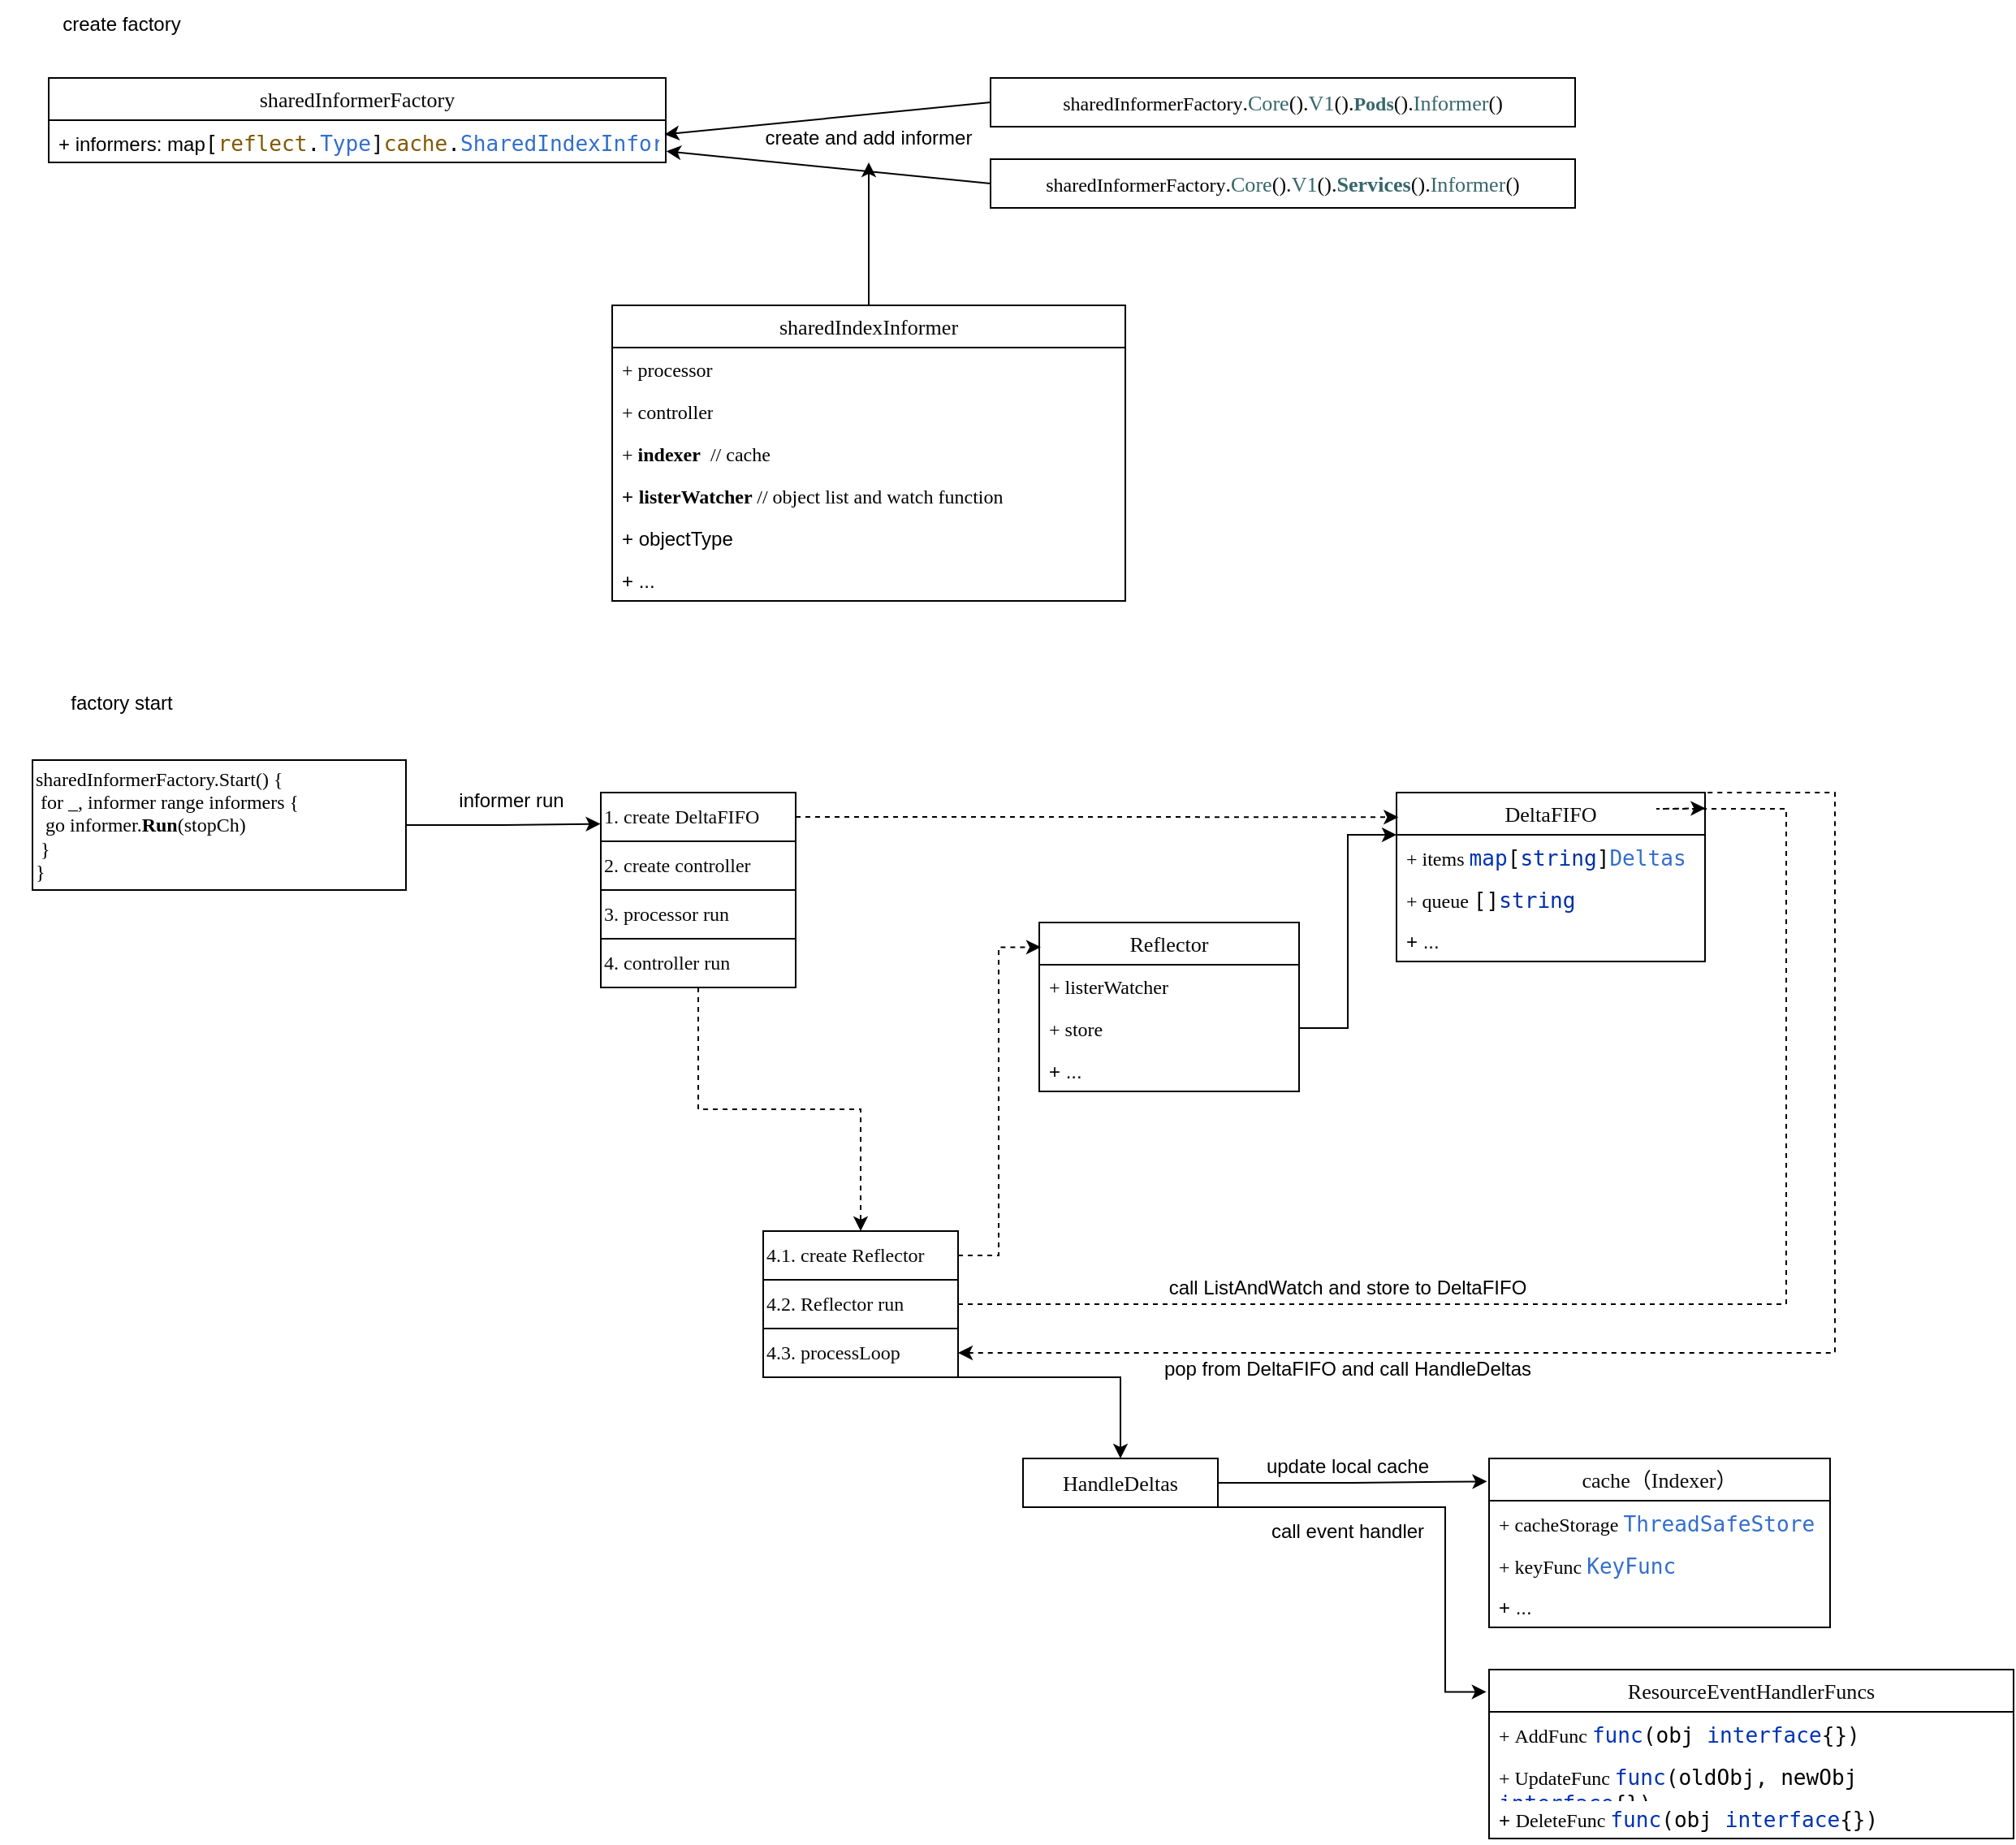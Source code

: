 <mxfile version="21.1.8" type="github">
  <diagram name="第 1 页" id="pXnhynuYuL10zYPjrUvr">
    <mxGraphModel dx="2022" dy="663" grid="1" gridSize="10" guides="1" tooltips="1" connect="1" arrows="1" fold="1" page="1" pageScale="1" pageWidth="827" pageHeight="1169" math="0" shadow="0">
      <root>
        <mxCell id="0" />
        <mxCell id="1" parent="0" />
        <mxCell id="JzDECzEAMPXhw-EZGh1U-6" value="&lt;div style=&quot;background-color: rgb(255, 255, 255); color: rgb(8, 8, 8); font-size: 9.8pt;&quot;&gt;sharedInformerFactory&lt;/div&gt;" style="swimlane;fontStyle=0;childLayout=stackLayout;horizontal=1;startSize=26;fillColor=none;horizontalStack=0;resizeParent=1;resizeParentMax=0;resizeLast=0;collapsible=1;marginBottom=0;whiteSpace=wrap;html=1;fontFamily=Comic Sans MS;" vertex="1" parent="1">
          <mxGeometry x="-60" y="240" width="380" height="52" as="geometry" />
        </mxCell>
        <mxCell id="JzDECzEAMPXhw-EZGh1U-7" value="+&amp;nbsp;informers&lt;span style=&quot;background-color: initial;&quot;&gt;:&amp;nbsp;&lt;/span&gt;map&lt;span style=&quot;background-color: rgb(255, 255, 255); color: rgb(8, 8, 8); font-family: &amp;quot;JetBrains Mono&amp;quot;, monospace; font-size: 9.8pt;&quot;&gt;[&lt;/span&gt;&lt;span style=&quot;font-family: &amp;quot;JetBrains Mono&amp;quot;, monospace; font-size: 9.8pt; color: rgb(128, 89, 0);&quot;&gt;reflect&lt;/span&gt;&lt;span style=&quot;background-color: rgb(255, 255, 255); color: rgb(8, 8, 8); font-family: &amp;quot;JetBrains Mono&amp;quot;, monospace; font-size: 9.8pt;&quot;&gt;.&lt;/span&gt;&lt;span style=&quot;font-family: &amp;quot;JetBrains Mono&amp;quot;, monospace; font-size: 9.8pt; color: rgb(51, 110, 204);&quot;&gt;Type&lt;/span&gt;&lt;span style=&quot;background-color: rgb(255, 255, 255); color: rgb(8, 8, 8); font-family: &amp;quot;JetBrains Mono&amp;quot;, monospace; font-size: 9.8pt;&quot;&gt;]&lt;/span&gt;&lt;span style=&quot;font-family: &amp;quot;JetBrains Mono&amp;quot;, monospace; font-size: 9.8pt; color: rgb(128, 89, 0);&quot;&gt;cache&lt;/span&gt;&lt;span style=&quot;background-color: rgb(255, 255, 255); color: rgb(8, 8, 8); font-family: &amp;quot;JetBrains Mono&amp;quot;, monospace; font-size: 9.8pt;&quot;&gt;.&lt;/span&gt;&lt;span style=&quot;font-family: &amp;quot;JetBrains Mono&amp;quot;, monospace; font-size: 9.8pt; color: rgb(51, 110, 204);&quot;&gt;SharedIndexInformer&lt;/span&gt;" style="text;strokeColor=none;fillColor=none;align=left;verticalAlign=top;spacingLeft=4;spacingRight=4;overflow=hidden;rotatable=0;points=[[0,0.5],[1,0.5]];portConstraint=eastwest;whiteSpace=wrap;html=1;" vertex="1" parent="JzDECzEAMPXhw-EZGh1U-6">
          <mxGeometry y="26" width="380" height="26" as="geometry" />
        </mxCell>
        <mxCell id="JzDECzEAMPXhw-EZGh1U-10" value="sharedInformerFactory&lt;span style=&quot;background-color: rgb(255, 255, 255); color: rgb(8, 8, 8); font-size: 9.8pt;&quot;&gt;.&lt;/span&gt;&lt;span style=&quot;font-size: 9.8pt; color: rgb(54, 102, 107);&quot;&gt;Core&lt;/span&gt;&lt;span style=&quot;background-color: rgb(255, 255, 255); color: rgb(8, 8, 8); font-size: 9.8pt;&quot;&gt;().&lt;/span&gt;&lt;span style=&quot;font-size: 9.8pt; color: rgb(54, 102, 107);&quot;&gt;V1&lt;/span&gt;&lt;span style=&quot;background-color: rgb(255, 255, 255); color: rgb(8, 8, 8); font-size: 9.8pt;&quot;&gt;().&lt;/span&gt;&lt;span style=&quot;font-size: 9.8pt; color: rgb(54, 102, 107);&quot;&gt;&lt;b&gt;Services&lt;/b&gt;&lt;/span&gt;&lt;span style=&quot;background-color: rgb(255, 255, 255); color: rgb(8, 8, 8); font-size: 9.8pt;&quot;&gt;().&lt;/span&gt;&lt;span style=&quot;font-size: 9.8pt; color: rgb(54, 102, 107);&quot;&gt;Informer&lt;/span&gt;&lt;span style=&quot;background-color: rgb(255, 255, 255); color: rgb(8, 8, 8); font-size: 9.8pt;&quot;&gt;()&lt;/span&gt;" style="html=1;whiteSpace=wrap;fontFamily=Comic Sans MS;" vertex="1" parent="1">
          <mxGeometry x="520" y="290" width="360" height="30" as="geometry" />
        </mxCell>
        <mxCell id="JzDECzEAMPXhw-EZGh1U-11" value="sharedInformerFactory&lt;span style=&quot;background-color: rgb(255, 255, 255); color: rgb(8, 8, 8); font-size: 9.8pt;&quot;&gt;.&lt;/span&gt;&lt;span style=&quot;font-size: 9.8pt; color: rgb(54, 102, 107);&quot;&gt;Core&lt;/span&gt;&lt;span style=&quot;background-color: rgb(255, 255, 255); color: rgb(8, 8, 8); font-size: 9.8pt;&quot;&gt;().&lt;/span&gt;&lt;span style=&quot;font-size: 9.8pt; color: rgb(54, 102, 107);&quot;&gt;V1&lt;/span&gt;&lt;span style=&quot;background-color: rgb(255, 255, 255); color: rgb(8, 8, 8); font-size: 9.8pt;&quot;&gt;().&lt;/span&gt;&lt;b&gt;&lt;font color=&quot;#36666b&quot;&gt;Pods&lt;/font&gt;&lt;/b&gt;&lt;span style=&quot;background-color: rgb(255, 255, 255); color: rgb(8, 8, 8); font-size: 9.8pt;&quot;&gt;().&lt;/span&gt;&lt;span style=&quot;background-color: initial; font-size: 9.8pt; color: rgb(54, 102, 107);&quot;&gt;Informer&lt;/span&gt;&lt;span style=&quot;background-color: rgb(255, 255, 255); color: rgb(8, 8, 8); font-size: 9.8pt;&quot;&gt;()&lt;/span&gt;" style="html=1;whiteSpace=wrap;fontFamily=Comic Sans MS;" vertex="1" parent="1">
          <mxGeometry x="520" y="240" width="360" height="30" as="geometry" />
        </mxCell>
        <mxCell id="JzDECzEAMPXhw-EZGh1U-13" value="" style="endArrow=classic;html=1;rounded=0;exitX=0;exitY=0.5;exitDx=0;exitDy=0;entryX=0.998;entryY=0.338;entryDx=0;entryDy=0;entryPerimeter=0;" edge="1" parent="1" source="JzDECzEAMPXhw-EZGh1U-11" target="JzDECzEAMPXhw-EZGh1U-7">
          <mxGeometry width="50" height="50" relative="1" as="geometry">
            <mxPoint x="410" y="360" as="sourcePoint" />
            <mxPoint x="360" y="270" as="targetPoint" />
          </mxGeometry>
        </mxCell>
        <mxCell id="JzDECzEAMPXhw-EZGh1U-14" value="" style="endArrow=classic;html=1;rounded=0;exitX=0;exitY=0.5;exitDx=0;exitDy=0;entryX=1.001;entryY=0.736;entryDx=0;entryDy=0;entryPerimeter=0;" edge="1" parent="1" source="JzDECzEAMPXhw-EZGh1U-10" target="JzDECzEAMPXhw-EZGh1U-7">
          <mxGeometry width="50" height="50" relative="1" as="geometry">
            <mxPoint x="477" y="265" as="sourcePoint" />
            <mxPoint x="329" y="295" as="targetPoint" />
          </mxGeometry>
        </mxCell>
        <mxCell id="JzDECzEAMPXhw-EZGh1U-15" value="create and add informer" style="text;html=1;strokeColor=none;fillColor=none;align=center;verticalAlign=middle;whiteSpace=wrap;rounded=0;" vertex="1" parent="1">
          <mxGeometry x="370" y="262" width="150" height="30" as="geometry" />
        </mxCell>
        <mxCell id="JzDECzEAMPXhw-EZGh1U-84" value="" style="edgeStyle=orthogonalEdgeStyle;rounded=0;orthogonalLoop=1;jettySize=auto;html=1;entryX=-0.002;entryY=0.643;entryDx=0;entryDy=0;entryPerimeter=0;" edge="1" parent="1" source="JzDECzEAMPXhw-EZGh1U-16" target="JzDECzEAMPXhw-EZGh1U-35">
          <mxGeometry relative="1" as="geometry" />
        </mxCell>
        <mxCell id="JzDECzEAMPXhw-EZGh1U-16" value="sharedInformerFactory.Start() {&lt;br&gt;&lt;span style=&quot;&quot;&gt;	&lt;/span&gt;&lt;span style=&quot;white-space: pre;&quot;&gt;	&lt;/span&gt;for _, informer range informers {&lt;br&gt;&lt;span style=&quot;&quot;&gt;	&lt;/span&gt;&lt;span style=&quot;&quot;&gt;	&lt;/span&gt;&lt;span style=&quot;white-space: pre;&quot;&gt;	&lt;span style=&quot;white-space: pre;&quot;&gt;	&lt;/span&gt;g&lt;/span&gt;o informer.&lt;b&gt;Run&lt;/b&gt;(stopCh)&lt;br&gt;&lt;span style=&quot;&quot;&gt;	&lt;/span&gt;&lt;span style=&quot;white-space: pre;&quot;&gt;	&lt;/span&gt;}&lt;br&gt;}" style="html=1;whiteSpace=wrap;fontFamily=Comic Sans MS;align=left;" vertex="1" parent="1">
          <mxGeometry x="-70" y="660" width="230" height="80" as="geometry" />
        </mxCell>
        <mxCell id="JzDECzEAMPXhw-EZGh1U-23" value="" style="edgeStyle=orthogonalEdgeStyle;rounded=0;orthogonalLoop=1;jettySize=auto;html=1;" edge="1" parent="1" source="JzDECzEAMPXhw-EZGh1U-17" target="JzDECzEAMPXhw-EZGh1U-15">
          <mxGeometry relative="1" as="geometry" />
        </mxCell>
        <mxCell id="JzDECzEAMPXhw-EZGh1U-17" value="&lt;div style=&quot;background-color: rgb(255, 255, 255); color: rgb(8, 8, 8); font-size: 9.8pt;&quot;&gt;&lt;pre style=&quot;font-size: 9.8pt;&quot;&gt;&lt;font face=&quot;Comic Sans MS&quot;&gt;sharedIndexInformer&lt;/font&gt;&lt;/pre&gt;&lt;/div&gt;" style="swimlane;fontStyle=0;childLayout=stackLayout;horizontal=1;startSize=26;fillColor=none;horizontalStack=0;resizeParent=1;resizeParentMax=0;resizeLast=0;collapsible=1;marginBottom=0;whiteSpace=wrap;html=1;fontFamily=Comic Sans MS;" vertex="1" parent="1">
          <mxGeometry x="287" y="380" width="316" height="182" as="geometry" />
        </mxCell>
        <mxCell id="JzDECzEAMPXhw-EZGh1U-18" value="+&amp;nbsp;processor" style="text;strokeColor=none;fillColor=none;align=left;verticalAlign=top;spacingLeft=4;spacingRight=4;overflow=hidden;rotatable=0;points=[[0,0.5],[1,0.5]];portConstraint=eastwest;whiteSpace=wrap;html=1;fontFamily=Comic Sans MS;" vertex="1" parent="JzDECzEAMPXhw-EZGh1U-17">
          <mxGeometry y="26" width="316" height="26" as="geometry" />
        </mxCell>
        <mxCell id="JzDECzEAMPXhw-EZGh1U-25" value="+ controller" style="text;strokeColor=none;fillColor=none;align=left;verticalAlign=top;spacingLeft=4;spacingRight=4;overflow=hidden;rotatable=0;points=[[0,0.5],[1,0.5]];portConstraint=eastwest;whiteSpace=wrap;html=1;fontFamily=Comic Sans MS;" vertex="1" parent="JzDECzEAMPXhw-EZGh1U-17">
          <mxGeometry y="52" width="316" height="26" as="geometry" />
        </mxCell>
        <mxCell id="JzDECzEAMPXhw-EZGh1U-19" value="+&amp;nbsp;&lt;b&gt;indexer&amp;nbsp; &lt;/b&gt;// cache" style="text;strokeColor=none;fillColor=none;align=left;verticalAlign=top;spacingLeft=4;spacingRight=4;overflow=hidden;rotatable=0;points=[[0,0.5],[1,0.5]];portConstraint=eastwest;whiteSpace=wrap;html=1;fontFamily=Comic Sans MS;" vertex="1" parent="JzDECzEAMPXhw-EZGh1U-17">
          <mxGeometry y="78" width="316" height="26" as="geometry" />
        </mxCell>
        <mxCell id="JzDECzEAMPXhw-EZGh1U-20" value="+&amp;nbsp;&lt;font style=&quot;&quot; face=&quot;Comic Sans MS&quot;&gt;&lt;b&gt;listerWatcher &lt;/b&gt;// object list and watch function&lt;/font&gt;" style="text;strokeColor=none;fillColor=none;align=left;verticalAlign=top;spacingLeft=4;spacingRight=4;overflow=hidden;rotatable=0;points=[[0,0.5],[1,0.5]];portConstraint=eastwest;whiteSpace=wrap;html=1;" vertex="1" parent="JzDECzEAMPXhw-EZGh1U-17">
          <mxGeometry y="104" width="316" height="26" as="geometry" />
        </mxCell>
        <mxCell id="JzDECzEAMPXhw-EZGh1U-21" value="+&amp;nbsp;objectType" style="text;strokeColor=none;fillColor=none;align=left;verticalAlign=top;spacingLeft=4;spacingRight=4;overflow=hidden;rotatable=0;points=[[0,0.5],[1,0.5]];portConstraint=eastwest;whiteSpace=wrap;html=1;" vertex="1" parent="JzDECzEAMPXhw-EZGh1U-17">
          <mxGeometry y="130" width="316" height="26" as="geometry" />
        </mxCell>
        <mxCell id="JzDECzEAMPXhw-EZGh1U-22" value="+ ..." style="text;strokeColor=none;fillColor=none;align=left;verticalAlign=top;spacingLeft=4;spacingRight=4;overflow=hidden;rotatable=0;points=[[0,0.5],[1,0.5]];portConstraint=eastwest;whiteSpace=wrap;html=1;" vertex="1" parent="JzDECzEAMPXhw-EZGh1U-17">
          <mxGeometry y="156" width="316" height="26" as="geometry" />
        </mxCell>
        <mxCell id="JzDECzEAMPXhw-EZGh1U-26" value="create factory" style="text;html=1;strokeColor=none;fillColor=none;align=center;verticalAlign=middle;whiteSpace=wrap;rounded=0;fontStyle=0;fontColor=#000000;" vertex="1" parent="1">
          <mxGeometry x="-90" y="192" width="150" height="30" as="geometry" />
        </mxCell>
        <mxCell id="JzDECzEAMPXhw-EZGh1U-27" value="" style="shape=image;html=1;verticalAlign=top;verticalLabelPosition=bottom;labelBackgroundColor=#ffffff;imageAspect=0;aspect=fixed;image=https://cdn0.iconfinder.com/data/icons/phosphor-bold-vol-3-1/256/number-circle-one-duotone-128.png" vertex="1" parent="1">
          <mxGeometry x="-80" y="194" width="26" height="26" as="geometry" />
        </mxCell>
        <mxCell id="JzDECzEAMPXhw-EZGh1U-31" value="" style="shape=image;html=1;verticalAlign=top;verticalLabelPosition=bottom;labelBackgroundColor=#ffffff;imageAspect=0;aspect=fixed;image=https://cdn0.iconfinder.com/data/icons/phosphor-bold-vol-3-1/256/number-circle-two-duotone-128.png" vertex="1" parent="1">
          <mxGeometry x="350" y="265" width="24" height="24" as="geometry" />
        </mxCell>
        <mxCell id="JzDECzEAMPXhw-EZGh1U-32" value="factory start" style="text;html=1;strokeColor=none;fillColor=none;align=center;verticalAlign=middle;whiteSpace=wrap;rounded=0;fontStyle=0;fontColor=#000000;" vertex="1" parent="1">
          <mxGeometry x="-90" y="610" width="150" height="30" as="geometry" />
        </mxCell>
        <mxCell id="JzDECzEAMPXhw-EZGh1U-34" value="" style="shape=image;html=1;verticalAlign=top;verticalLabelPosition=bottom;labelBackgroundColor=#ffffff;imageAspect=0;aspect=fixed;image=https://cdn0.iconfinder.com/data/icons/phosphor-regular-vol-3/256/number-circle-three-128.png" vertex="1" parent="1">
          <mxGeometry x="-80" y="610" width="30" height="30" as="geometry" />
        </mxCell>
        <mxCell id="JzDECzEAMPXhw-EZGh1U-51" value="" style="edgeStyle=orthogonalEdgeStyle;rounded=0;orthogonalLoop=1;jettySize=auto;html=1;entryX=0.006;entryY=0.146;entryDx=0;entryDy=0;entryPerimeter=0;dashed=1;" edge="1" parent="1" source="JzDECzEAMPXhw-EZGh1U-35" target="JzDECzEAMPXhw-EZGh1U-43">
          <mxGeometry relative="1" as="geometry">
            <mxPoint x="440" y="695" as="targetPoint" />
          </mxGeometry>
        </mxCell>
        <mxCell id="JzDECzEAMPXhw-EZGh1U-40" value="" style="edgeStyle=orthogonalEdgeStyle;rounded=0;orthogonalLoop=1;jettySize=auto;html=1;dashed=1;" edge="1" parent="1" source="JzDECzEAMPXhw-EZGh1U-38" target="JzDECzEAMPXhw-EZGh1U-39">
          <mxGeometry relative="1" as="geometry" />
        </mxCell>
        <mxCell id="JzDECzEAMPXhw-EZGh1U-43" value="&lt;div style=&quot;background-color: rgb(255, 255, 255); color: rgb(8, 8, 8); font-size: 9.8pt;&quot;&gt;&lt;div style=&quot;font-size: 9.8pt;&quot;&gt;DeltaFIFO&lt;br&gt;&lt;/div&gt;&lt;/div&gt;" style="swimlane;fontStyle=0;childLayout=stackLayout;horizontal=1;startSize=26;fillColor=none;horizontalStack=0;resizeParent=1;resizeParentMax=0;resizeLast=0;collapsible=1;marginBottom=0;whiteSpace=wrap;html=1;fontFamily=Comic Sans MS;" vertex="1" parent="1">
          <mxGeometry x="770" y="680" width="190" height="104" as="geometry" />
        </mxCell>
        <mxCell id="JzDECzEAMPXhw-EZGh1U-44" value="+&amp;nbsp;items &lt;span style=&quot;font-family: &amp;quot;JetBrains Mono&amp;quot;, monospace; font-size: 9.8pt; color: rgb(0, 51, 179);&quot;&gt;map&lt;/span&gt;&lt;span style=&quot;background-color: rgb(255, 255, 255); color: rgb(8, 8, 8); font-family: &amp;quot;JetBrains Mono&amp;quot;, monospace; font-size: 9.8pt;&quot;&gt;[&lt;/span&gt;&lt;span style=&quot;font-family: &amp;quot;JetBrains Mono&amp;quot;, monospace; font-size: 9.8pt; color: rgb(0, 47, 166);&quot;&gt;string&lt;/span&gt;&lt;span style=&quot;background-color: rgb(255, 255, 255); color: rgb(8, 8, 8); font-family: &amp;quot;JetBrains Mono&amp;quot;, monospace; font-size: 9.8pt;&quot;&gt;]&lt;/span&gt;&lt;span style=&quot;font-family: &amp;quot;JetBrains Mono&amp;quot;, monospace; font-size: 9.8pt; color: rgb(51, 110, 204);&quot;&gt;Deltas&lt;/span&gt;" style="text;strokeColor=none;fillColor=none;align=left;verticalAlign=top;spacingLeft=4;spacingRight=4;overflow=hidden;rotatable=0;points=[[0,0.5],[1,0.5]];portConstraint=eastwest;whiteSpace=wrap;html=1;fontFamily=Comic Sans MS;" vertex="1" parent="JzDECzEAMPXhw-EZGh1U-43">
          <mxGeometry y="26" width="190" height="26" as="geometry" />
        </mxCell>
        <mxCell id="JzDECzEAMPXhw-EZGh1U-45" value="+&amp;nbsp;queue &lt;span style=&quot;background-color: rgb(255, 255, 255); color: rgb(8, 8, 8); font-family: &amp;quot;JetBrains Mono&amp;quot;, monospace; font-size: 9.8pt;&quot;&gt;[]&lt;/span&gt;&lt;span style=&quot;font-family: &amp;quot;JetBrains Mono&amp;quot;, monospace; font-size: 9.8pt; color: rgb(0, 47, 166);&quot;&gt;string&lt;/span&gt;" style="text;strokeColor=none;fillColor=none;align=left;verticalAlign=top;spacingLeft=4;spacingRight=4;overflow=hidden;rotatable=0;points=[[0,0.5],[1,0.5]];portConstraint=eastwest;whiteSpace=wrap;html=1;fontFamily=Comic Sans MS;" vertex="1" parent="JzDECzEAMPXhw-EZGh1U-43">
          <mxGeometry y="52" width="190" height="26" as="geometry" />
        </mxCell>
        <mxCell id="JzDECzEAMPXhw-EZGh1U-49" value="+ ..." style="text;strokeColor=none;fillColor=none;align=left;verticalAlign=top;spacingLeft=4;spacingRight=4;overflow=hidden;rotatable=0;points=[[0,0.5],[1,0.5]];portConstraint=eastwest;whiteSpace=wrap;html=1;" vertex="1" parent="JzDECzEAMPXhw-EZGh1U-43">
          <mxGeometry y="78" width="190" height="26" as="geometry" />
        </mxCell>
        <mxCell id="JzDECzEAMPXhw-EZGh1U-52" value="&lt;div style=&quot;background-color: rgb(255, 255, 255); color: rgb(8, 8, 8); font-size: 9.8pt;&quot;&gt;&lt;div style=&quot;font-size: 9.8pt;&quot;&gt;Reflector&lt;br&gt;&lt;/div&gt;&lt;/div&gt;" style="swimlane;fontStyle=0;childLayout=stackLayout;horizontal=1;startSize=26;fillColor=none;horizontalStack=0;resizeParent=1;resizeParentMax=0;resizeLast=0;collapsible=1;marginBottom=0;whiteSpace=wrap;html=1;fontFamily=Comic Sans MS;" vertex="1" parent="1">
          <mxGeometry x="550" y="760" width="160" height="104" as="geometry" />
        </mxCell>
        <mxCell id="JzDECzEAMPXhw-EZGh1U-53" value="+&amp;nbsp;listerWatcher&amp;nbsp;" style="text;strokeColor=none;fillColor=none;align=left;verticalAlign=top;spacingLeft=4;spacingRight=4;overflow=hidden;rotatable=0;points=[[0,0.5],[1,0.5]];portConstraint=eastwest;whiteSpace=wrap;html=1;fontFamily=Comic Sans MS;" vertex="1" parent="JzDECzEAMPXhw-EZGh1U-52">
          <mxGeometry y="26" width="160" height="26" as="geometry" />
        </mxCell>
        <mxCell id="JzDECzEAMPXhw-EZGh1U-56" value="+&amp;nbsp;store" style="text;strokeColor=none;fillColor=none;align=left;verticalAlign=top;spacingLeft=4;spacingRight=4;overflow=hidden;rotatable=0;points=[[0,0.5],[1,0.5]];portConstraint=eastwest;whiteSpace=wrap;html=1;fontFamily=Comic Sans MS;" vertex="1" parent="JzDECzEAMPXhw-EZGh1U-52">
          <mxGeometry y="52" width="160" height="26" as="geometry" />
        </mxCell>
        <mxCell id="JzDECzEAMPXhw-EZGh1U-55" value="+ ..." style="text;strokeColor=none;fillColor=none;align=left;verticalAlign=top;spacingLeft=4;spacingRight=4;overflow=hidden;rotatable=0;points=[[0,0.5],[1,0.5]];portConstraint=eastwest;whiteSpace=wrap;html=1;" vertex="1" parent="JzDECzEAMPXhw-EZGh1U-52">
          <mxGeometry y="78" width="160" height="26" as="geometry" />
        </mxCell>
        <mxCell id="JzDECzEAMPXhw-EZGh1U-58" value="" style="edgeStyle=orthogonalEdgeStyle;rounded=0;orthogonalLoop=1;jettySize=auto;html=1;entryX=0;entryY=0.25;entryDx=0;entryDy=0;exitX=1;exitY=0.5;exitDx=0;exitDy=0;" edge="1" parent="1" source="JzDECzEAMPXhw-EZGh1U-56" target="JzDECzEAMPXhw-EZGh1U-43">
          <mxGeometry relative="1" as="geometry">
            <mxPoint x="370" y="705" as="sourcePoint" />
            <mxPoint x="661" y="705" as="targetPoint" />
            <Array as="points">
              <mxPoint x="740" y="825" />
              <mxPoint x="740" y="706" />
            </Array>
          </mxGeometry>
        </mxCell>
        <mxCell id="JzDECzEAMPXhw-EZGh1U-59" value="" style="group" vertex="1" connectable="0" parent="1">
          <mxGeometry x="380" y="950" width="120" height="90" as="geometry" />
        </mxCell>
        <mxCell id="JzDECzEAMPXhw-EZGh1U-39" value="&lt;div style=&quot;background-color: rgb(255, 255, 255); color: rgb(8, 8, 8); font-size: 12px;&quot;&gt;4.1. create Reflector&lt;/div&gt;" style="html=1;whiteSpace=wrap;fontFamily=Comic Sans MS;align=left;fontSize=12;" vertex="1" parent="JzDECzEAMPXhw-EZGh1U-59">
          <mxGeometry width="120" height="30" as="geometry" />
        </mxCell>
        <mxCell id="JzDECzEAMPXhw-EZGh1U-41" value="&lt;div style=&quot;background-color: rgb(255, 255, 255); color: rgb(8, 8, 8); font-size: 12px;&quot;&gt;4.2. Reflector run&lt;/div&gt;" style="html=1;whiteSpace=wrap;fontFamily=Comic Sans MS;align=left;fontSize=12;" vertex="1" parent="JzDECzEAMPXhw-EZGh1U-59">
          <mxGeometry y="30" width="120" height="30" as="geometry" />
        </mxCell>
        <mxCell id="JzDECzEAMPXhw-EZGh1U-42" value="&lt;div style=&quot;background-color: rgb(255, 255, 255); color: rgb(8, 8, 8); font-size: 12px;&quot;&gt;4.3. processLoop&lt;/div&gt;" style="html=1;whiteSpace=wrap;fontFamily=Comic Sans MS;align=left;fontSize=12;" vertex="1" parent="JzDECzEAMPXhw-EZGh1U-59">
          <mxGeometry y="60" width="120" height="30" as="geometry" />
        </mxCell>
        <mxCell id="JzDECzEAMPXhw-EZGh1U-60" value="" style="edgeStyle=orthogonalEdgeStyle;rounded=0;orthogonalLoop=1;jettySize=auto;html=1;entryX=0.006;entryY=0.146;entryDx=0;entryDy=0;entryPerimeter=0;dashed=1;" edge="1" parent="1" source="JzDECzEAMPXhw-EZGh1U-39" target="JzDECzEAMPXhw-EZGh1U-52">
          <mxGeometry relative="1" as="geometry" />
        </mxCell>
        <mxCell id="JzDECzEAMPXhw-EZGh1U-62" value="" style="edgeStyle=orthogonalEdgeStyle;rounded=0;orthogonalLoop=1;jettySize=auto;html=1;entryX=1.001;entryY=0.093;entryDx=0;entryDy=0;dashed=1;entryPerimeter=0;exitX=1;exitY=0.5;exitDx=0;exitDy=0;" edge="1" parent="1" source="JzDECzEAMPXhw-EZGh1U-41" target="JzDECzEAMPXhw-EZGh1U-43">
          <mxGeometry relative="1" as="geometry">
            <mxPoint x="740" y="1005.0" as="targetPoint" />
            <Array as="points">
              <mxPoint x="1010" y="995" />
              <mxPoint x="1010" y="690" />
              <mxPoint x="930" y="690" />
            </Array>
          </mxGeometry>
        </mxCell>
        <mxCell id="JzDECzEAMPXhw-EZGh1U-63" value="call ListAndWatch and store to DeltaFIFO" style="text;html=1;strokeColor=none;fillColor=none;align=center;verticalAlign=middle;whiteSpace=wrap;rounded=0;fontStyle=0;fontColor=#000000;" vertex="1" parent="1">
          <mxGeometry x="610" y="970" width="260" height="30" as="geometry" />
        </mxCell>
        <mxCell id="JzDECzEAMPXhw-EZGh1U-64" value="" style="edgeStyle=orthogonalEdgeStyle;rounded=0;orthogonalLoop=1;jettySize=auto;html=1;entryX=1;entryY=0;entryDx=0;entryDy=0;dashed=1;exitX=1;exitY=0.5;exitDx=0;exitDy=0;endArrow=none;endFill=0;startArrow=classic;startFill=1;" edge="1" parent="1" source="JzDECzEAMPXhw-EZGh1U-42" target="JzDECzEAMPXhw-EZGh1U-43">
          <mxGeometry relative="1" as="geometry">
            <mxPoint x="510" y="1005" as="sourcePoint" />
            <mxPoint x="940" y="700" as="targetPoint" />
            <Array as="points">
              <mxPoint x="1040" y="1025" />
              <mxPoint x="1040" y="680" />
            </Array>
          </mxGeometry>
        </mxCell>
        <mxCell id="JzDECzEAMPXhw-EZGh1U-65" value="pop from DeltaFIFO and call HandleDeltas" style="text;html=1;strokeColor=none;fillColor=none;align=center;verticalAlign=middle;whiteSpace=wrap;rounded=0;fontStyle=0;fontColor=#000000;" vertex="1" parent="1">
          <mxGeometry x="610" y="1020" width="260" height="30" as="geometry" />
        </mxCell>
        <mxCell id="JzDECzEAMPXhw-EZGh1U-75" value="" style="edgeStyle=orthogonalEdgeStyle;rounded=0;orthogonalLoop=1;jettySize=auto;html=1;entryX=-0.006;entryY=0.136;entryDx=0;entryDy=0;entryPerimeter=0;" edge="1" parent="1" source="JzDECzEAMPXhw-EZGh1U-66" target="JzDECzEAMPXhw-EZGh1U-70">
          <mxGeometry relative="1" as="geometry">
            <mxPoint x="740" y="1105.0" as="targetPoint" />
          </mxGeometry>
        </mxCell>
        <mxCell id="JzDECzEAMPXhw-EZGh1U-82" value="" style="edgeStyle=orthogonalEdgeStyle;rounded=0;orthogonalLoop=1;jettySize=auto;html=1;entryX=-0.005;entryY=0.132;entryDx=0;entryDy=0;entryPerimeter=0;" edge="1" parent="1" source="JzDECzEAMPXhw-EZGh1U-66" target="JzDECzEAMPXhw-EZGh1U-77">
          <mxGeometry relative="1" as="geometry">
            <mxPoint x="600" y="1200.0" as="targetPoint" />
            <Array as="points">
              <mxPoint x="800" y="1120" />
              <mxPoint x="800" y="1234" />
            </Array>
          </mxGeometry>
        </mxCell>
        <mxCell id="JzDECzEAMPXhw-EZGh1U-66" value="&lt;div style=&quot;background-color: rgb(255, 255, 255); color: rgb(8, 8, 8); font-size: 12px;&quot;&gt;&lt;div style=&quot;font-size: 9.8pt;&quot;&gt;HandleDeltas&lt;/div&gt;&lt;/div&gt;" style="html=1;whiteSpace=wrap;fontFamily=Comic Sans MS;align=center;fontSize=12;" vertex="1" parent="1">
          <mxGeometry x="540" y="1090" width="120" height="30" as="geometry" />
        </mxCell>
        <mxCell id="JzDECzEAMPXhw-EZGh1U-67" value="" style="edgeStyle=orthogonalEdgeStyle;rounded=0;orthogonalLoop=1;jettySize=auto;html=1;exitX=1;exitY=1;exitDx=0;exitDy=0;" edge="1" parent="1" source="JzDECzEAMPXhw-EZGh1U-42" target="JzDECzEAMPXhw-EZGh1U-66">
          <mxGeometry relative="1" as="geometry">
            <Array as="points">
              <mxPoint x="600" y="1040" />
            </Array>
          </mxGeometry>
        </mxCell>
        <mxCell id="JzDECzEAMPXhw-EZGh1U-70" value="&lt;div style=&quot;background-color: rgb(255, 255, 255); color: rgb(8, 8, 8); font-size: 9.8pt;&quot;&gt;&lt;div style=&quot;font-size: 9.8pt;&quot;&gt;&lt;div style=&quot;font-size: 9.8pt;&quot;&gt;cache（Indexer）&lt;/div&gt;&lt;/div&gt;&lt;/div&gt;" style="swimlane;fontStyle=0;childLayout=stackLayout;horizontal=1;startSize=26;fillColor=none;horizontalStack=0;resizeParent=1;resizeParentMax=0;resizeLast=0;collapsible=1;marginBottom=0;whiteSpace=wrap;html=1;fontFamily=Comic Sans MS;" vertex="1" parent="1">
          <mxGeometry x="827" y="1090" width="210" height="104" as="geometry" />
        </mxCell>
        <mxCell id="JzDECzEAMPXhw-EZGh1U-71" value="+&amp;nbsp;cacheStorage &lt;span style=&quot;font-family: &amp;quot;JetBrains Mono&amp;quot;, monospace; font-size: 9.8pt; color: rgb(51, 110, 204);&quot;&gt;ThreadSafeStore&lt;/span&gt;" style="text;strokeColor=none;fillColor=none;align=left;verticalAlign=top;spacingLeft=4;spacingRight=4;overflow=hidden;rotatable=0;points=[[0,0.5],[1,0.5]];portConstraint=eastwest;whiteSpace=wrap;html=1;fontFamily=Comic Sans MS;" vertex="1" parent="JzDECzEAMPXhw-EZGh1U-70">
          <mxGeometry y="26" width="210" height="26" as="geometry" />
        </mxCell>
        <mxCell id="JzDECzEAMPXhw-EZGh1U-72" value="+&amp;nbsp;keyFunc &lt;span style=&quot;font-family: &amp;quot;JetBrains Mono&amp;quot;, monospace; font-size: 9.8pt; color: rgb(51, 110, 204);&quot;&gt;KeyFunc&lt;/span&gt;" style="text;strokeColor=none;fillColor=none;align=left;verticalAlign=top;spacingLeft=4;spacingRight=4;overflow=hidden;rotatable=0;points=[[0,0.5],[1,0.5]];portConstraint=eastwest;whiteSpace=wrap;html=1;fontFamily=Comic Sans MS;" vertex="1" parent="JzDECzEAMPXhw-EZGh1U-70">
          <mxGeometry y="52" width="210" height="26" as="geometry" />
        </mxCell>
        <mxCell id="JzDECzEAMPXhw-EZGh1U-73" value="+ ..." style="text;strokeColor=none;fillColor=none;align=left;verticalAlign=top;spacingLeft=4;spacingRight=4;overflow=hidden;rotatable=0;points=[[0,0.5],[1,0.5]];portConstraint=eastwest;whiteSpace=wrap;html=1;" vertex="1" parent="JzDECzEAMPXhw-EZGh1U-70">
          <mxGeometry y="78" width="210" height="26" as="geometry" />
        </mxCell>
        <mxCell id="JzDECzEAMPXhw-EZGh1U-76" value="update local cache" style="text;html=1;strokeColor=none;fillColor=none;align=center;verticalAlign=middle;whiteSpace=wrap;rounded=0;fontStyle=0;fontColor=#000000;" vertex="1" parent="1">
          <mxGeometry x="680" y="1080" width="120" height="30" as="geometry" />
        </mxCell>
        <mxCell id="JzDECzEAMPXhw-EZGh1U-77" value="&lt;div style=&quot;background-color: rgb(255, 255, 255); color: rgb(8, 8, 8); font-size: 9.8pt;&quot;&gt;&lt;div style=&quot;font-size: 9.8pt;&quot;&gt;&lt;div style=&quot;font-size: 9.8pt;&quot;&gt;&lt;div style=&quot;font-size: 9.8pt;&quot;&gt;ResourceEventHandlerFuncs&lt;/div&gt;&lt;/div&gt;&lt;/div&gt;&lt;/div&gt;" style="swimlane;fontStyle=0;childLayout=stackLayout;horizontal=1;startSize=26;fillColor=none;horizontalStack=0;resizeParent=1;resizeParentMax=0;resizeLast=0;collapsible=1;marginBottom=0;whiteSpace=wrap;html=1;fontFamily=Comic Sans MS;" vertex="1" parent="1">
          <mxGeometry x="827" y="1220" width="323" height="104" as="geometry" />
        </mxCell>
        <mxCell id="JzDECzEAMPXhw-EZGh1U-78" value="+&amp;nbsp;AddFunc    &lt;span style=&quot;font-family: &amp;quot;JetBrains Mono&amp;quot;, monospace; font-size: 9.8pt; color: rgb(0, 51, 179);&quot;&gt;func&lt;/span&gt;&lt;span style=&quot;background-color: rgb(255, 255, 255); color: rgb(8, 8, 8); font-family: &amp;quot;JetBrains Mono&amp;quot;, monospace; font-size: 9.8pt;&quot;&gt;(&lt;/span&gt;&lt;span style=&quot;font-family: &amp;quot;JetBrains Mono&amp;quot;, monospace; font-size: 9.8pt;&quot;&gt;obj &lt;/span&gt;&lt;span style=&quot;font-family: &amp;quot;JetBrains Mono&amp;quot;, monospace; font-size: 9.8pt; color: rgb(0, 51, 179);&quot;&gt;interface&lt;/span&gt;&lt;span style=&quot;background-color: rgb(255, 255, 255); color: rgb(8, 8, 8); font-family: &amp;quot;JetBrains Mono&amp;quot;, monospace; font-size: 9.8pt;&quot;&gt;{})&lt;/span&gt;" style="text;strokeColor=none;fillColor=none;align=left;verticalAlign=top;spacingLeft=4;spacingRight=4;overflow=hidden;rotatable=0;points=[[0,0.5],[1,0.5]];portConstraint=eastwest;whiteSpace=wrap;html=1;fontFamily=Comic Sans MS;" vertex="1" parent="JzDECzEAMPXhw-EZGh1U-77">
          <mxGeometry y="26" width="323" height="26" as="geometry" />
        </mxCell>
        <mxCell id="JzDECzEAMPXhw-EZGh1U-79" value="+&amp;nbsp;UpdateFunc &lt;span style=&quot;font-family: &amp;quot;JetBrains Mono&amp;quot;, monospace; font-size: 9.8pt; color: rgb(0, 51, 179);&quot;&gt;func&lt;/span&gt;&lt;span style=&quot;background-color: rgb(255, 255, 255); color: rgb(8, 8, 8); font-family: &amp;quot;JetBrains Mono&amp;quot;, monospace; font-size: 9.8pt;&quot;&gt;(&lt;/span&gt;&lt;span style=&quot;font-family: &amp;quot;JetBrains Mono&amp;quot;, monospace; font-size: 9.8pt;&quot;&gt;oldObj&lt;/span&gt;&lt;span style=&quot;background-color: rgb(255, 255, 255); color: rgb(8, 8, 8); font-family: &amp;quot;JetBrains Mono&amp;quot;, monospace; font-size: 9.8pt;&quot;&gt;, &lt;/span&gt;&lt;span style=&quot;font-family: &amp;quot;JetBrains Mono&amp;quot;, monospace; font-size: 9.8pt;&quot;&gt;newObj &lt;/span&gt;&lt;span style=&quot;font-family: &amp;quot;JetBrains Mono&amp;quot;, monospace; font-size: 9.8pt; color: rgb(0, 51, 179);&quot;&gt;interface&lt;/span&gt;&lt;span style=&quot;background-color: rgb(255, 255, 255); color: rgb(8, 8, 8); font-family: &amp;quot;JetBrains Mono&amp;quot;, monospace; font-size: 9.8pt;&quot;&gt;{})&lt;/span&gt;" style="text;strokeColor=none;fillColor=none;align=left;verticalAlign=top;spacingLeft=4;spacingRight=4;overflow=hidden;rotatable=0;points=[[0,0.5],[1,0.5]];portConstraint=eastwest;whiteSpace=wrap;html=1;fontFamily=Comic Sans MS;" vertex="1" parent="JzDECzEAMPXhw-EZGh1U-77">
          <mxGeometry y="52" width="323" height="26" as="geometry" />
        </mxCell>
        <mxCell id="JzDECzEAMPXhw-EZGh1U-80" value="+&amp;nbsp;&lt;font face=&quot;Comic Sans MS&quot;&gt;DeleteFunc &lt;/font&gt;&lt;span style=&quot;font-family: &amp;quot;JetBrains Mono&amp;quot;, monospace; font-size: 9.8pt; color: rgb(0, 51, 179);&quot;&gt;func&lt;/span&gt;&lt;span style=&quot;background-color: rgb(255, 255, 255); color: rgb(8, 8, 8); font-family: &amp;quot;JetBrains Mono&amp;quot;, monospace; font-size: 9.8pt;&quot;&gt;(&lt;/span&gt;&lt;span style=&quot;font-family: &amp;quot;JetBrains Mono&amp;quot;, monospace; font-size: 9.8pt;&quot;&gt;obj &lt;/span&gt;&lt;span style=&quot;font-family: &amp;quot;JetBrains Mono&amp;quot;, monospace; font-size: 9.8pt; color: rgb(0, 51, 179);&quot;&gt;interface&lt;/span&gt;&lt;span style=&quot;background-color: rgb(255, 255, 255); color: rgb(8, 8, 8); font-family: &amp;quot;JetBrains Mono&amp;quot;, monospace; font-size: 9.8pt;&quot;&gt;{})&lt;/span&gt;" style="text;strokeColor=none;fillColor=none;align=left;verticalAlign=top;spacingLeft=4;spacingRight=4;overflow=hidden;rotatable=0;points=[[0,0.5],[1,0.5]];portConstraint=eastwest;whiteSpace=wrap;html=1;" vertex="1" parent="JzDECzEAMPXhw-EZGh1U-77">
          <mxGeometry y="78" width="323" height="26" as="geometry" />
        </mxCell>
        <mxCell id="JzDECzEAMPXhw-EZGh1U-83" value="call event handler" style="text;html=1;strokeColor=none;fillColor=none;align=center;verticalAlign=middle;whiteSpace=wrap;rounded=0;fontStyle=0;fontColor=#000000;" vertex="1" parent="1">
          <mxGeometry x="680" y="1120" width="120" height="30" as="geometry" />
        </mxCell>
        <mxCell id="JzDECzEAMPXhw-EZGh1U-85" value="" style="group" vertex="1" connectable="0" parent="1">
          <mxGeometry x="280" y="680" width="120" height="120" as="geometry" />
        </mxCell>
        <mxCell id="JzDECzEAMPXhw-EZGh1U-35" value="&lt;div style=&quot;background-color: rgb(255, 255, 255); color: rgb(8, 8, 8); font-size: 12px;&quot;&gt;1. create DeltaFIFO&lt;/div&gt;" style="html=1;whiteSpace=wrap;fontFamily=Comic Sans MS;align=left;fontSize=12;" vertex="1" parent="JzDECzEAMPXhw-EZGh1U-85">
          <mxGeometry width="120" height="30" as="geometry" />
        </mxCell>
        <mxCell id="JzDECzEAMPXhw-EZGh1U-36" value="&lt;div style=&quot;background-color: rgb(255, 255, 255); color: rgb(8, 8, 8); font-size: 12px;&quot;&gt;2. create controller&lt;/div&gt;" style="html=1;whiteSpace=wrap;fontFamily=Comic Sans MS;align=left;fontSize=12;" vertex="1" parent="JzDECzEAMPXhw-EZGh1U-85">
          <mxGeometry y="30" width="120" height="30" as="geometry" />
        </mxCell>
        <mxCell id="JzDECzEAMPXhw-EZGh1U-37" value="&lt;div style=&quot;background-color: rgb(255, 255, 255); color: rgb(8, 8, 8); font-size: 12px;&quot;&gt;3. processor run&lt;/div&gt;" style="html=1;whiteSpace=wrap;fontFamily=Comic Sans MS;align=left;fontSize=12;" vertex="1" parent="JzDECzEAMPXhw-EZGh1U-85">
          <mxGeometry y="60" width="120" height="30" as="geometry" />
        </mxCell>
        <mxCell id="JzDECzEAMPXhw-EZGh1U-38" value="&lt;div style=&quot;background-color: rgb(255, 255, 255); color: rgb(8, 8, 8); font-size: 12px;&quot;&gt;4. controller run&lt;/div&gt;" style="html=1;whiteSpace=wrap;fontFamily=Comic Sans MS;align=left;fontSize=12;" vertex="1" parent="JzDECzEAMPXhw-EZGh1U-85">
          <mxGeometry y="90" width="120" height="30" as="geometry" />
        </mxCell>
        <mxCell id="JzDECzEAMPXhw-EZGh1U-86" value="informer run" style="text;html=1;strokeColor=none;fillColor=none;align=center;verticalAlign=middle;whiteSpace=wrap;rounded=0;fontStyle=0;fontColor=#000000;" vertex="1" parent="1">
          <mxGeometry x="180" y="670" width="90" height="30" as="geometry" />
        </mxCell>
      </root>
    </mxGraphModel>
  </diagram>
</mxfile>
